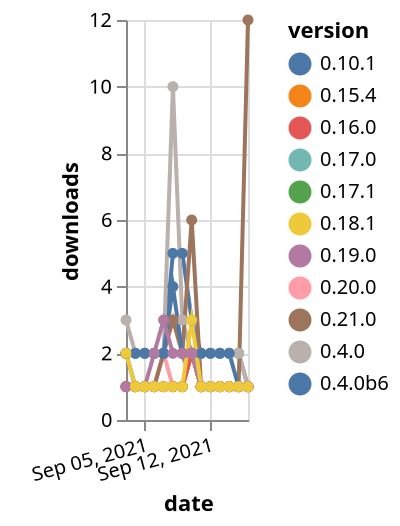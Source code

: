 {"$schema": "https://vega.github.io/schema/vega-lite/v5.json", "description": "A simple bar chart with embedded data.", "data": {"values": [{"date": "2021-09-03", "total": 360, "delta": 1, "version": "0.20.0"}, {"date": "2021-09-04", "total": 361, "delta": 1, "version": "0.20.0"}, {"date": "2021-09-05", "total": 362, "delta": 1, "version": "0.20.0"}, {"date": "2021-09-06", "total": 363, "delta": 1, "version": "0.20.0"}, {"date": "2021-09-07", "total": 365, "delta": 2, "version": "0.20.0"}, {"date": "2021-09-08", "total": 366, "delta": 1, "version": "0.20.0"}, {"date": "2021-09-09", "total": 367, "delta": 1, "version": "0.20.0"}, {"date": "2021-09-10", "total": 369, "delta": 2, "version": "0.20.0"}, {"date": "2021-09-11", "total": 370, "delta": 1, "version": "0.20.0"}, {"date": "2021-09-12", "total": 371, "delta": 1, "version": "0.20.0"}, {"date": "2021-09-13", "total": 372, "delta": 1, "version": "0.20.0"}, {"date": "2021-09-14", "total": 373, "delta": 1, "version": "0.20.0"}, {"date": "2021-09-15", "total": 374, "delta": 1, "version": "0.20.0"}, {"date": "2021-09-16", "total": 375, "delta": 1, "version": "0.20.0"}, {"date": "2021-09-03", "total": 3234, "delta": 2, "version": "0.10.1"}, {"date": "2021-09-04", "total": 3236, "delta": 2, "version": "0.10.1"}, {"date": "2021-09-05", "total": 3238, "delta": 2, "version": "0.10.1"}, {"date": "2021-09-06", "total": 3240, "delta": 2, "version": "0.10.1"}, {"date": "2021-09-07", "total": 3242, "delta": 2, "version": "0.10.1"}, {"date": "2021-09-08", "total": 3247, "delta": 5, "version": "0.10.1"}, {"date": "2021-09-09", "total": 3252, "delta": 5, "version": "0.10.1"}, {"date": "2021-09-10", "total": 3255, "delta": 3, "version": "0.10.1"}, {"date": "2021-09-11", "total": 3257, "delta": 2, "version": "0.10.1"}, {"date": "2021-09-12", "total": 3259, "delta": 2, "version": "0.10.1"}, {"date": "2021-09-13", "total": 3261, "delta": 2, "version": "0.10.1"}, {"date": "2021-09-14", "total": 3263, "delta": 2, "version": "0.10.1"}, {"date": "2021-09-15", "total": 3265, "delta": 2, "version": "0.10.1"}, {"date": "2021-09-16", "total": 3266, "delta": 1, "version": "0.10.1"}, {"date": "2021-09-03", "total": 5919, "delta": 3, "version": "0.4.0"}, {"date": "2021-09-04", "total": 5921, "delta": 2, "version": "0.4.0"}, {"date": "2021-09-05", "total": 5923, "delta": 2, "version": "0.4.0"}, {"date": "2021-09-06", "total": 5925, "delta": 2, "version": "0.4.0"}, {"date": "2021-09-07", "total": 5927, "delta": 2, "version": "0.4.0"}, {"date": "2021-09-08", "total": 5937, "delta": 10, "version": "0.4.0"}, {"date": "2021-09-09", "total": 5940, "delta": 3, "version": "0.4.0"}, {"date": "2021-09-10", "total": 5942, "delta": 2, "version": "0.4.0"}, {"date": "2021-09-11", "total": 5944, "delta": 2, "version": "0.4.0"}, {"date": "2021-09-12", "total": 5946, "delta": 2, "version": "0.4.0"}, {"date": "2021-09-13", "total": 5948, "delta": 2, "version": "0.4.0"}, {"date": "2021-09-14", "total": 5950, "delta": 2, "version": "0.4.0"}, {"date": "2021-09-15", "total": 5952, "delta": 2, "version": "0.4.0"}, {"date": "2021-09-16", "total": 5953, "delta": 1, "version": "0.4.0"}, {"date": "2021-09-03", "total": 200, "delta": 1, "version": "0.17.0"}, {"date": "2021-09-04", "total": 201, "delta": 1, "version": "0.17.0"}, {"date": "2021-09-05", "total": 202, "delta": 1, "version": "0.17.0"}, {"date": "2021-09-06", "total": 203, "delta": 1, "version": "0.17.0"}, {"date": "2021-09-07", "total": 204, "delta": 1, "version": "0.17.0"}, {"date": "2021-09-08", "total": 205, "delta": 1, "version": "0.17.0"}, {"date": "2021-09-09", "total": 206, "delta": 1, "version": "0.17.0"}, {"date": "2021-09-10", "total": 208, "delta": 2, "version": "0.17.0"}, {"date": "2021-09-11", "total": 209, "delta": 1, "version": "0.17.0"}, {"date": "2021-09-12", "total": 210, "delta": 1, "version": "0.17.0"}, {"date": "2021-09-13", "total": 211, "delta": 1, "version": "0.17.0"}, {"date": "2021-09-14", "total": 212, "delta": 1, "version": "0.17.0"}, {"date": "2021-09-15", "total": 213, "delta": 1, "version": "0.17.0"}, {"date": "2021-09-16", "total": 214, "delta": 1, "version": "0.17.0"}, {"date": "2021-09-03", "total": 406, "delta": 1, "version": "0.17.1"}, {"date": "2021-09-04", "total": 407, "delta": 1, "version": "0.17.1"}, {"date": "2021-09-05", "total": 408, "delta": 1, "version": "0.17.1"}, {"date": "2021-09-06", "total": 409, "delta": 1, "version": "0.17.1"}, {"date": "2021-09-07", "total": 410, "delta": 1, "version": "0.17.1"}, {"date": "2021-09-08", "total": 411, "delta": 1, "version": "0.17.1"}, {"date": "2021-09-09", "total": 412, "delta": 1, "version": "0.17.1"}, {"date": "2021-09-10", "total": 414, "delta": 2, "version": "0.17.1"}, {"date": "2021-09-11", "total": 415, "delta": 1, "version": "0.17.1"}, {"date": "2021-09-12", "total": 416, "delta": 1, "version": "0.17.1"}, {"date": "2021-09-13", "total": 417, "delta": 1, "version": "0.17.1"}, {"date": "2021-09-14", "total": 418, "delta": 1, "version": "0.17.1"}, {"date": "2021-09-15", "total": 419, "delta": 1, "version": "0.17.1"}, {"date": "2021-09-16", "total": 420, "delta": 1, "version": "0.17.1"}, {"date": "2021-09-03", "total": 203, "delta": 1, "version": "0.15.4"}, {"date": "2021-09-04", "total": 204, "delta": 1, "version": "0.15.4"}, {"date": "2021-09-05", "total": 205, "delta": 1, "version": "0.15.4"}, {"date": "2021-09-06", "total": 206, "delta": 1, "version": "0.15.4"}, {"date": "2021-09-07", "total": 207, "delta": 1, "version": "0.15.4"}, {"date": "2021-09-08", "total": 208, "delta": 1, "version": "0.15.4"}, {"date": "2021-09-09", "total": 209, "delta": 1, "version": "0.15.4"}, {"date": "2021-09-10", "total": 211, "delta": 2, "version": "0.15.4"}, {"date": "2021-09-11", "total": 212, "delta": 1, "version": "0.15.4"}, {"date": "2021-09-12", "total": 213, "delta": 1, "version": "0.15.4"}, {"date": "2021-09-13", "total": 214, "delta": 1, "version": "0.15.4"}, {"date": "2021-09-14", "total": 215, "delta": 1, "version": "0.15.4"}, {"date": "2021-09-15", "total": 216, "delta": 1, "version": "0.15.4"}, {"date": "2021-09-16", "total": 217, "delta": 1, "version": "0.15.4"}, {"date": "2021-09-03", "total": 432, "delta": 2, "version": "0.21.0"}, {"date": "2021-09-04", "total": 433, "delta": 1, "version": "0.21.0"}, {"date": "2021-09-05", "total": 434, "delta": 1, "version": "0.21.0"}, {"date": "2021-09-06", "total": 435, "delta": 1, "version": "0.21.0"}, {"date": "2021-09-07", "total": 437, "delta": 2, "version": "0.21.0"}, {"date": "2021-09-08", "total": 440, "delta": 3, "version": "0.21.0"}, {"date": "2021-09-09", "total": 442, "delta": 2, "version": "0.21.0"}, {"date": "2021-09-10", "total": 448, "delta": 6, "version": "0.21.0"}, {"date": "2021-09-11", "total": 449, "delta": 1, "version": "0.21.0"}, {"date": "2021-09-12", "total": 450, "delta": 1, "version": "0.21.0"}, {"date": "2021-09-13", "total": 451, "delta": 1, "version": "0.21.0"}, {"date": "2021-09-14", "total": 452, "delta": 1, "version": "0.21.0"}, {"date": "2021-09-15", "total": 453, "delta": 1, "version": "0.21.0"}, {"date": "2021-09-16", "total": 465, "delta": 12, "version": "0.21.0"}, {"date": "2021-09-03", "total": 3346, "delta": 2, "version": "0.4.0b6"}, {"date": "2021-09-04", "total": 3348, "delta": 2, "version": "0.4.0b6"}, {"date": "2021-09-05", "total": 3350, "delta": 2, "version": "0.4.0b6"}, {"date": "2021-09-06", "total": 3352, "delta": 2, "version": "0.4.0b6"}, {"date": "2021-09-07", "total": 3354, "delta": 2, "version": "0.4.0b6"}, {"date": "2021-09-08", "total": 3358, "delta": 4, "version": "0.4.0b6"}, {"date": "2021-09-09", "total": 3360, "delta": 2, "version": "0.4.0b6"}, {"date": "2021-09-10", "total": 3362, "delta": 2, "version": "0.4.0b6"}, {"date": "2021-09-11", "total": 3364, "delta": 2, "version": "0.4.0b6"}, {"date": "2021-09-12", "total": 3366, "delta": 2, "version": "0.4.0b6"}, {"date": "2021-09-13", "total": 3368, "delta": 2, "version": "0.4.0b6"}, {"date": "2021-09-14", "total": 3370, "delta": 2, "version": "0.4.0b6"}, {"date": "2021-09-15", "total": 3371, "delta": 1, "version": "0.4.0b6"}, {"date": "2021-09-16", "total": 3372, "delta": 1, "version": "0.4.0b6"}, {"date": "2021-09-03", "total": 285, "delta": 1, "version": "0.16.0"}, {"date": "2021-09-04", "total": 286, "delta": 1, "version": "0.16.0"}, {"date": "2021-09-05", "total": 287, "delta": 1, "version": "0.16.0"}, {"date": "2021-09-06", "total": 288, "delta": 1, "version": "0.16.0"}, {"date": "2021-09-07", "total": 289, "delta": 1, "version": "0.16.0"}, {"date": "2021-09-08", "total": 290, "delta": 1, "version": "0.16.0"}, {"date": "2021-09-09", "total": 291, "delta": 1, "version": "0.16.0"}, {"date": "2021-09-10", "total": 293, "delta": 2, "version": "0.16.0"}, {"date": "2021-09-11", "total": 294, "delta": 1, "version": "0.16.0"}, {"date": "2021-09-12", "total": 295, "delta": 1, "version": "0.16.0"}, {"date": "2021-09-13", "total": 296, "delta": 1, "version": "0.16.0"}, {"date": "2021-09-14", "total": 297, "delta": 1, "version": "0.16.0"}, {"date": "2021-09-15", "total": 298, "delta": 1, "version": "0.16.0"}, {"date": "2021-09-16", "total": 299, "delta": 1, "version": "0.16.0"}, {"date": "2021-09-03", "total": 315, "delta": 1, "version": "0.19.0"}, {"date": "2021-09-04", "total": 316, "delta": 1, "version": "0.19.0"}, {"date": "2021-09-05", "total": 317, "delta": 1, "version": "0.19.0"}, {"date": "2021-09-06", "total": 319, "delta": 2, "version": "0.19.0"}, {"date": "2021-09-07", "total": 322, "delta": 3, "version": "0.19.0"}, {"date": "2021-09-08", "total": 324, "delta": 2, "version": "0.19.0"}, {"date": "2021-09-09", "total": 326, "delta": 2, "version": "0.19.0"}, {"date": "2021-09-10", "total": 328, "delta": 2, "version": "0.19.0"}, {"date": "2021-09-11", "total": 329, "delta": 1, "version": "0.19.0"}, {"date": "2021-09-12", "total": 330, "delta": 1, "version": "0.19.0"}, {"date": "2021-09-13", "total": 331, "delta": 1, "version": "0.19.0"}, {"date": "2021-09-14", "total": 332, "delta": 1, "version": "0.19.0"}, {"date": "2021-09-15", "total": 333, "delta": 1, "version": "0.19.0"}, {"date": "2021-09-16", "total": 334, "delta": 1, "version": "0.19.0"}, {"date": "2021-09-03", "total": 300, "delta": 2, "version": "0.18.1"}, {"date": "2021-09-04", "total": 301, "delta": 1, "version": "0.18.1"}, {"date": "2021-09-05", "total": 302, "delta": 1, "version": "0.18.1"}, {"date": "2021-09-06", "total": 303, "delta": 1, "version": "0.18.1"}, {"date": "2021-09-07", "total": 304, "delta": 1, "version": "0.18.1"}, {"date": "2021-09-08", "total": 305, "delta": 1, "version": "0.18.1"}, {"date": "2021-09-09", "total": 306, "delta": 1, "version": "0.18.1"}, {"date": "2021-09-10", "total": 309, "delta": 3, "version": "0.18.1"}, {"date": "2021-09-11", "total": 310, "delta": 1, "version": "0.18.1"}, {"date": "2021-09-12", "total": 311, "delta": 1, "version": "0.18.1"}, {"date": "2021-09-13", "total": 312, "delta": 1, "version": "0.18.1"}, {"date": "2021-09-14", "total": 313, "delta": 1, "version": "0.18.1"}, {"date": "2021-09-15", "total": 314, "delta": 1, "version": "0.18.1"}, {"date": "2021-09-16", "total": 315, "delta": 1, "version": "0.18.1"}]}, "width": "container", "mark": {"type": "line", "point": {"filled": true}}, "encoding": {"x": {"field": "date", "type": "temporal", "timeUnit": "yearmonthdate", "title": "date", "axis": {"labelAngle": -15}}, "y": {"field": "delta", "type": "quantitative", "title": "downloads"}, "color": {"field": "version", "type": "nominal"}, "tooltip": {"field": "delta"}}}